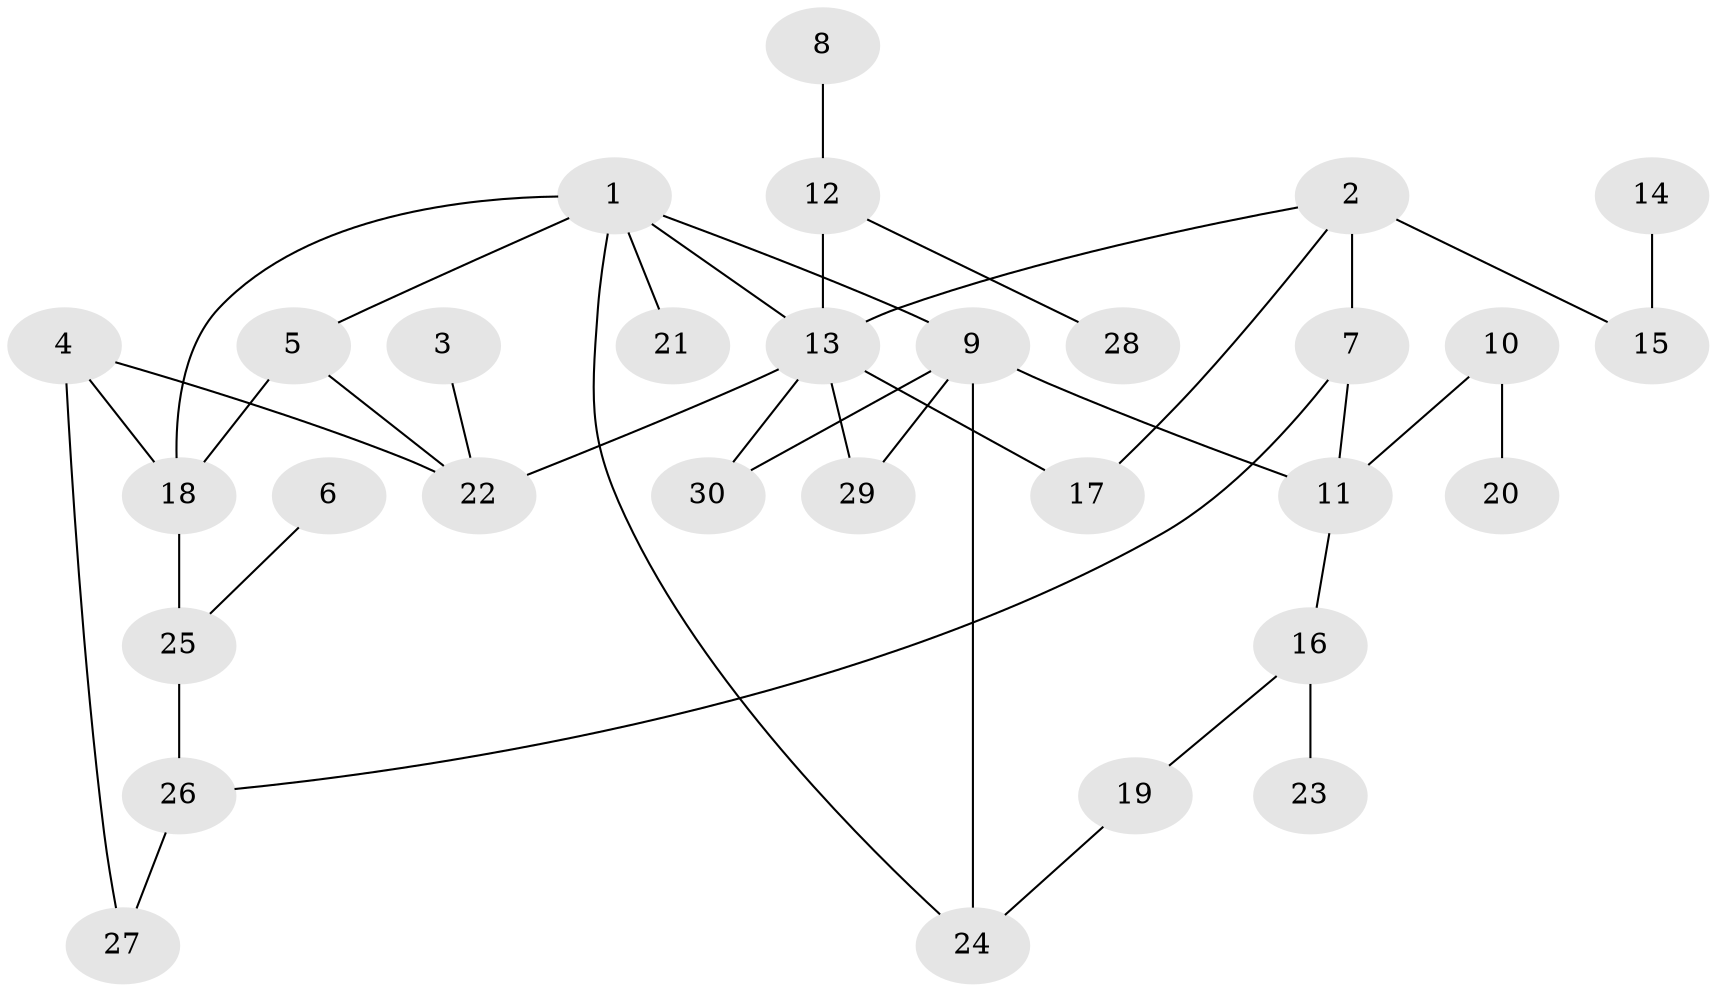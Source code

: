 // original degree distribution, {6: 0.03333333333333333, 5: 0.03333333333333333, 4: 0.2, 3: 0.15, 2: 0.26666666666666666, 1: 0.31666666666666665}
// Generated by graph-tools (version 1.1) at 2025/01/03/09/25 03:01:05]
// undirected, 30 vertices, 40 edges
graph export_dot {
graph [start="1"]
  node [color=gray90,style=filled];
  1;
  2;
  3;
  4;
  5;
  6;
  7;
  8;
  9;
  10;
  11;
  12;
  13;
  14;
  15;
  16;
  17;
  18;
  19;
  20;
  21;
  22;
  23;
  24;
  25;
  26;
  27;
  28;
  29;
  30;
  1 -- 5 [weight=1.0];
  1 -- 9 [weight=1.0];
  1 -- 13 [weight=1.0];
  1 -- 18 [weight=1.0];
  1 -- 21 [weight=1.0];
  1 -- 24 [weight=1.0];
  2 -- 7 [weight=1.0];
  2 -- 13 [weight=1.0];
  2 -- 15 [weight=2.0];
  2 -- 17 [weight=1.0];
  3 -- 22 [weight=1.0];
  4 -- 18 [weight=1.0];
  4 -- 22 [weight=1.0];
  4 -- 27 [weight=1.0];
  5 -- 18 [weight=1.0];
  5 -- 22 [weight=1.0];
  6 -- 25 [weight=1.0];
  7 -- 11 [weight=1.0];
  7 -- 26 [weight=1.0];
  8 -- 12 [weight=1.0];
  9 -- 11 [weight=1.0];
  9 -- 24 [weight=1.0];
  9 -- 29 [weight=1.0];
  9 -- 30 [weight=2.0];
  10 -- 11 [weight=1.0];
  10 -- 20 [weight=1.0];
  11 -- 16 [weight=1.0];
  12 -- 13 [weight=2.0];
  12 -- 28 [weight=1.0];
  13 -- 17 [weight=1.0];
  13 -- 22 [weight=1.0];
  13 -- 29 [weight=1.0];
  13 -- 30 [weight=1.0];
  14 -- 15 [weight=1.0];
  16 -- 19 [weight=1.0];
  16 -- 23 [weight=1.0];
  18 -- 25 [weight=2.0];
  19 -- 24 [weight=1.0];
  25 -- 26 [weight=1.0];
  26 -- 27 [weight=1.0];
}
